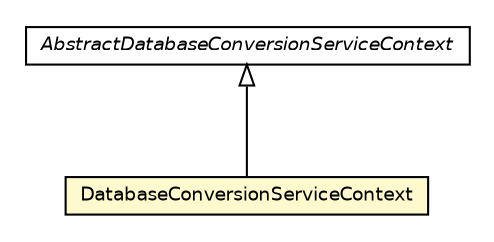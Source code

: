 #!/usr/local/bin/dot
#
# Class diagram 
# Generated by UMLGraph version R5_6 (http://www.umlgraph.org/)
#

digraph G {
	edge [fontname="Helvetica",fontsize=10,labelfontname="Helvetica",labelfontsize=10];
	node [fontname="Helvetica",fontsize=10,shape=plaintext];
	nodesep=0.25;
	ranksep=0.5;
	// net.ljcomputing.database.context.impl.AbstractDatabaseConversionServiceContext
	c584 [label=<<table title="net.ljcomputing.database.context.impl.AbstractDatabaseConversionServiceContext" border="0" cellborder="1" cellspacing="0" cellpadding="2" port="p" href="./AbstractDatabaseConversionServiceContext.html">
		<tr><td><table border="0" cellspacing="0" cellpadding="1">
<tr><td align="center" balign="center"><font face="Helvetica-Oblique"> AbstractDatabaseConversionServiceContext </font></td></tr>
		</table></td></tr>
		</table>>, URL="./AbstractDatabaseConversionServiceContext.html", fontname="Helvetica", fontcolor="black", fontsize=9.0];
	// net.ljcomputing.database.context.impl.DatabaseConversionServiceContext
	c587 [label=<<table title="net.ljcomputing.database.context.impl.DatabaseConversionServiceContext" border="0" cellborder="1" cellspacing="0" cellpadding="2" port="p" bgcolor="lemonChiffon" href="./DatabaseConversionServiceContext.html">
		<tr><td><table border="0" cellspacing="0" cellpadding="1">
<tr><td align="center" balign="center"> DatabaseConversionServiceContext </td></tr>
		</table></td></tr>
		</table>>, URL="./DatabaseConversionServiceContext.html", fontname="Helvetica", fontcolor="black", fontsize=9.0];
	//net.ljcomputing.database.context.impl.DatabaseConversionServiceContext extends net.ljcomputing.database.context.impl.AbstractDatabaseConversionServiceContext
	c584:p -> c587:p [dir=back,arrowtail=empty];
}

